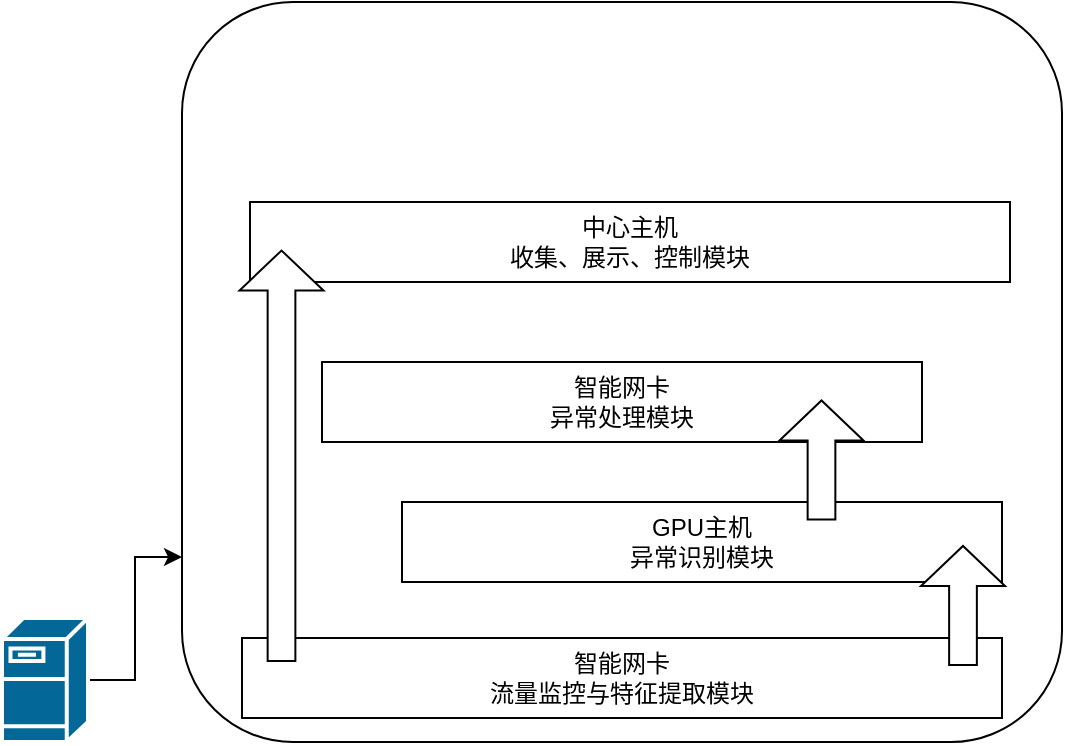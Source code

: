 <mxfile version="21.3.6" type="github">
  <diagram name="第 1 页" id="0sPfJmM-CKxDsM3ebURr">
    <mxGraphModel dx="1386" dy="4263" grid="1" gridSize="10" guides="1" tooltips="1" connect="1" arrows="1" fold="1" page="1" pageScale="1" pageWidth="827" pageHeight="1169" math="0" shadow="0">
      <root>
        <mxCell id="0" />
        <mxCell id="1" parent="0" />
        <mxCell id="FWA_HTjsvY4LHfUCcA5J-3" style="edgeStyle=orthogonalEdgeStyle;rounded=0;orthogonalLoop=1;jettySize=auto;html=1;exitX=1;exitY=0.5;exitDx=0;exitDy=0;exitPerimeter=0;entryX=0;entryY=0.75;entryDx=0;entryDy=0;" parent="1" source="FWA_HTjsvY4LHfUCcA5J-1" target="FWA_HTjsvY4LHfUCcA5J-2" edge="1">
          <mxGeometry relative="1" as="geometry" />
        </mxCell>
        <mxCell id="FWA_HTjsvY4LHfUCcA5J-1" value="" style="shape=mxgraph.cisco.servers.fileserver;sketch=0;html=1;pointerEvents=1;dashed=0;fillColor=#036897;strokeColor=#ffffff;strokeWidth=2;verticalLabelPosition=bottom;verticalAlign=top;align=center;outlineConnect=0;" parent="1" vertex="1">
          <mxGeometry x="100" y="-3002" width="43" height="62" as="geometry" />
        </mxCell>
        <mxCell id="FWA_HTjsvY4LHfUCcA5J-2" value="" style="rounded=1;whiteSpace=wrap;html=1;" parent="1" vertex="1">
          <mxGeometry x="190" y="-3310" width="440" height="370" as="geometry" />
        </mxCell>
        <mxCell id="FWA_HTjsvY4LHfUCcA5J-4" value="智能网卡&lt;br&gt;流量监控与特征提取模块" style="rounded=0;whiteSpace=wrap;html=1;" parent="1" vertex="1">
          <mxGeometry x="220" y="-2992" width="380" height="40" as="geometry" />
        </mxCell>
        <mxCell id="sRh9r5SZQZ7UP-55kx-S-1" value="GPU主机&lt;br&gt;异常识别模块" style="rounded=0;whiteSpace=wrap;html=1;" vertex="1" parent="1">
          <mxGeometry x="300" y="-3060" width="300" height="40" as="geometry" />
        </mxCell>
        <mxCell id="sRh9r5SZQZ7UP-55kx-S-4" value="" style="html=1;shadow=0;dashed=0;align=center;verticalAlign=middle;shape=mxgraph.arrows2.arrow;dy=0.67;dx=20;notch=0;rotation=-90;" vertex="1" parent="1">
          <mxGeometry x="550.75" y="-3029.25" width="59.5" height="42" as="geometry" />
        </mxCell>
        <mxCell id="sRh9r5SZQZ7UP-55kx-S-5" value="中心主机&lt;br&gt;收集、展示、控制模块" style="rounded=0;whiteSpace=wrap;html=1;" vertex="1" parent="1">
          <mxGeometry x="224" y="-3210" width="380" height="40" as="geometry" />
        </mxCell>
        <mxCell id="sRh9r5SZQZ7UP-55kx-S-6" value="智能网卡&lt;br&gt;异常处理模块" style="rounded=0;whiteSpace=wrap;html=1;" vertex="1" parent="1">
          <mxGeometry x="260" y="-3130" width="300" height="40" as="geometry" />
        </mxCell>
        <mxCell id="sRh9r5SZQZ7UP-55kx-S-8" value="" style="html=1;shadow=0;dashed=0;align=center;verticalAlign=middle;shape=mxgraph.arrows2.arrow;dy=0.67;dx=20;notch=0;rotation=-90;" vertex="1" parent="1">
          <mxGeometry x="137.13" y="-3104.12" width="205.25" height="42" as="geometry" />
        </mxCell>
        <mxCell id="sRh9r5SZQZ7UP-55kx-S-9" value="" style="html=1;shadow=0;dashed=0;align=center;verticalAlign=middle;shape=mxgraph.arrows2.arrow;dy=0.67;dx=20;notch=0;rotation=-90;" vertex="1" parent="1">
          <mxGeometry x="480" y="-3102" width="59.5" height="42" as="geometry" />
        </mxCell>
      </root>
    </mxGraphModel>
  </diagram>
</mxfile>
